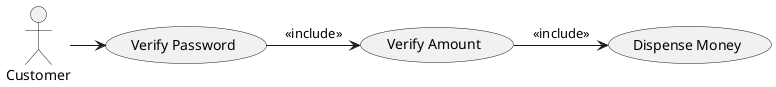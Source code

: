 @startuml
actor Customer

usecase "Verify Password" as UC1
usecase "Verify Amount" as UC2
usecase "Dispense Money" as UC3

Customer -> UC1
UC1 -> UC2 : <<include>>
UC2 -> UC3 : <<include>>

@enduml
